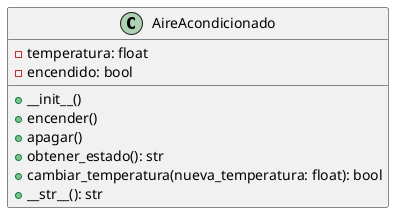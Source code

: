 @startuml
class AireAcondicionado {
  - temperatura: float
  - encendido: bool
  + __init__()
  + encender()
  + apagar()
  + obtener_estado(): str
  + cambiar_temperatura(nueva_temperatura: float): bool
  + __str__(): str
}
@enduml

